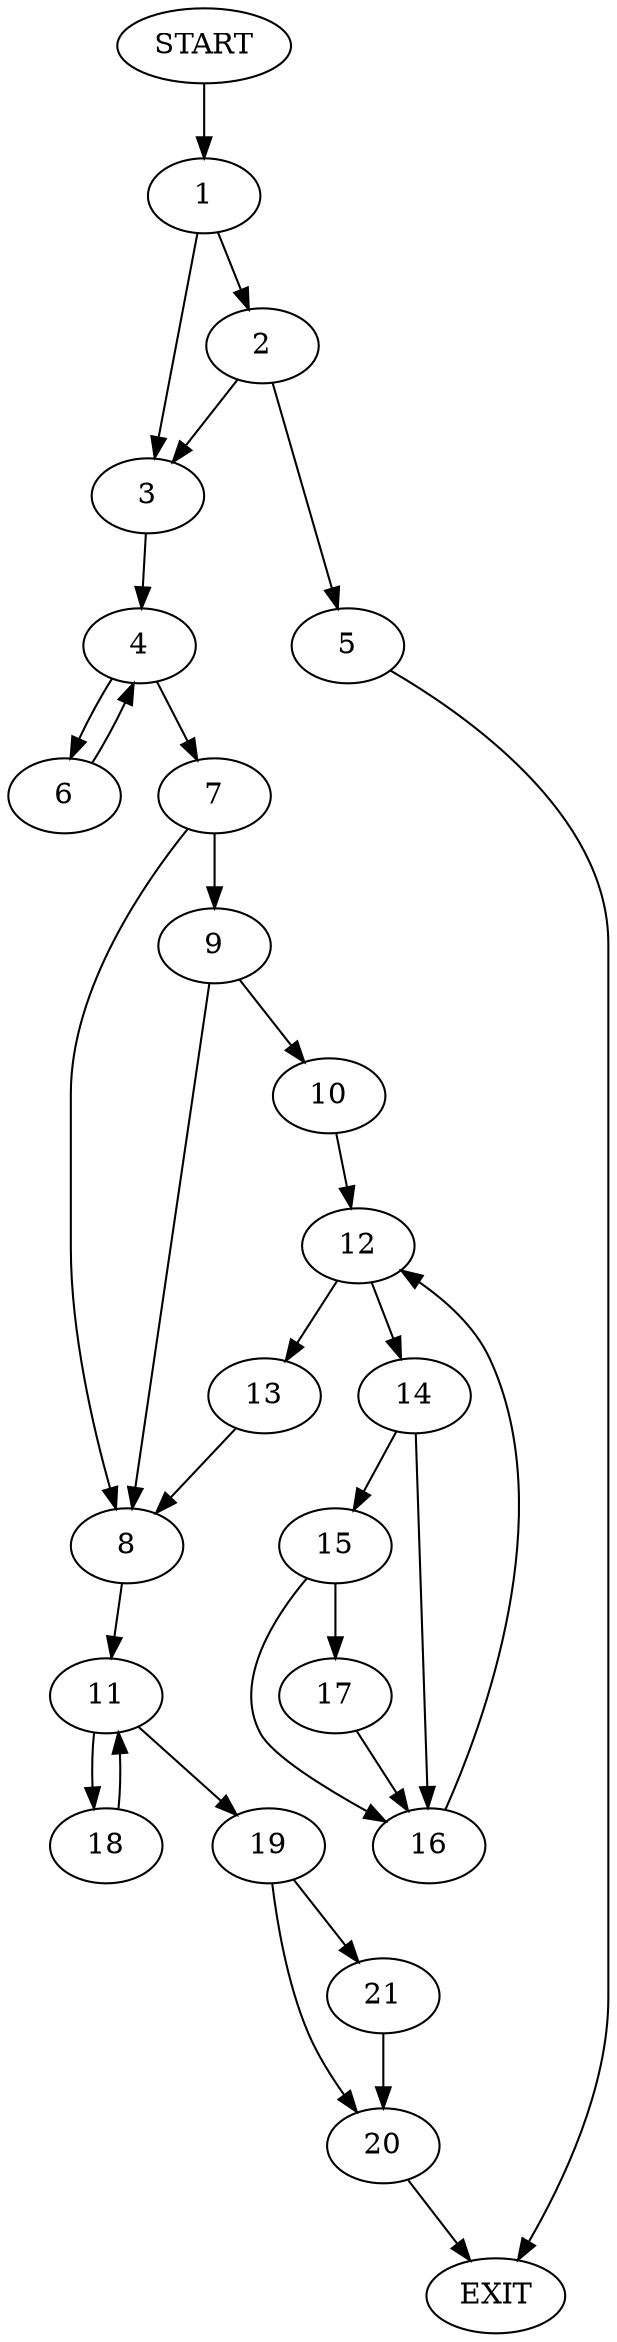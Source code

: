 digraph {
0 [label="START"]
22 [label="EXIT"]
0 -> 1
1 -> 2
1 -> 3
3 -> 4
2 -> 5
2 -> 3
5 -> 22
4 -> 6
4 -> 7
6 -> 4
7 -> 8
7 -> 9
9 -> 8
9 -> 10
8 -> 11
10 -> 12
12 -> 13
12 -> 14
13 -> 8
14 -> 15
14 -> 16
16 -> 12
15 -> 17
15 -> 16
17 -> 16
11 -> 18
11 -> 19
18 -> 11
19 -> 20
19 -> 21
21 -> 20
20 -> 22
}
